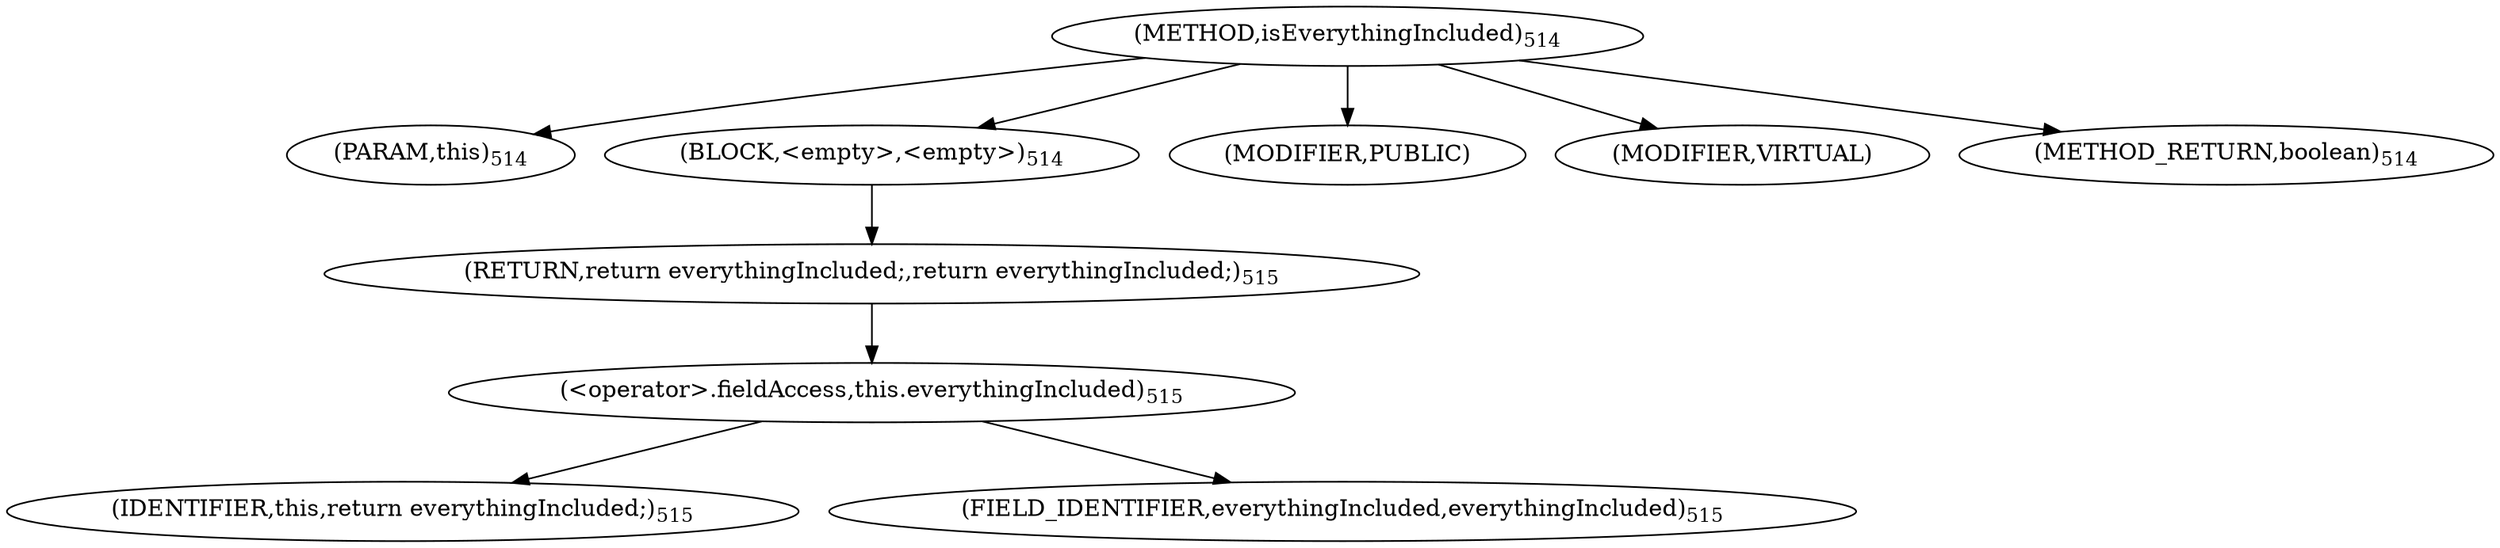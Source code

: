 digraph "isEverythingIncluded" {  
"472" [label = <(METHOD,isEverythingIncluded)<SUB>514</SUB>> ]
"473" [label = <(PARAM,this)<SUB>514</SUB>> ]
"474" [label = <(BLOCK,&lt;empty&gt;,&lt;empty&gt;)<SUB>514</SUB>> ]
"475" [label = <(RETURN,return everythingIncluded;,return everythingIncluded;)<SUB>515</SUB>> ]
"476" [label = <(&lt;operator&gt;.fieldAccess,this.everythingIncluded)<SUB>515</SUB>> ]
"477" [label = <(IDENTIFIER,this,return everythingIncluded;)<SUB>515</SUB>> ]
"478" [label = <(FIELD_IDENTIFIER,everythingIncluded,everythingIncluded)<SUB>515</SUB>> ]
"479" [label = <(MODIFIER,PUBLIC)> ]
"480" [label = <(MODIFIER,VIRTUAL)> ]
"481" [label = <(METHOD_RETURN,boolean)<SUB>514</SUB>> ]
  "472" -> "473" 
  "472" -> "474" 
  "472" -> "479" 
  "472" -> "480" 
  "472" -> "481" 
  "474" -> "475" 
  "475" -> "476" 
  "476" -> "477" 
  "476" -> "478" 
}
